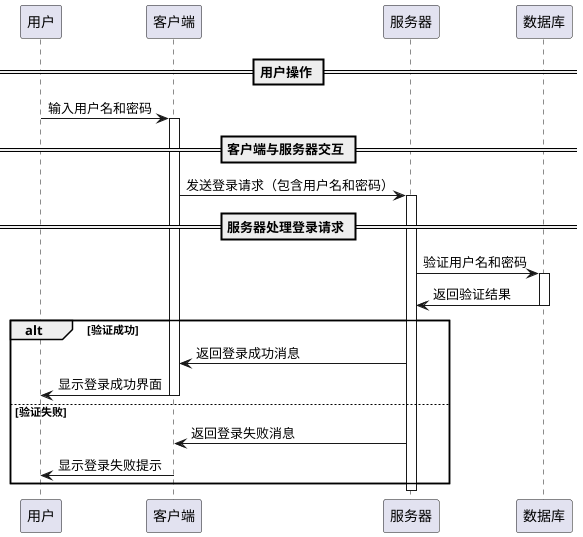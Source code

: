 @startuml 登录顺序图
participant "用户" as User
participant "客户端" as Client
participant "服务器" as Server
participant "数据库" as Database

== 用户操作 ==
User -> Client: 输入用户名和密码

== 客户端与服务器交互 ==
activate Client
Client -> Server: 发送登录请求（包含用户名和密码）
activate Server

== 服务器处理登录请求 ==
Server -> Database: 验证用户名和密码
activate Database
Database -> Server: 返回验证结果
deactivate Database

alt 验证成功
    Server -> Client: 返回登录成功消息
    Client -> User: 显示登录成功界面
    deactivate Client
else 验证失败
    Server -> Client: 返回登录失败消息
    Client -> User: 显示登录失败提示
    deactivate Client
end

deactivate Server
@enduml
